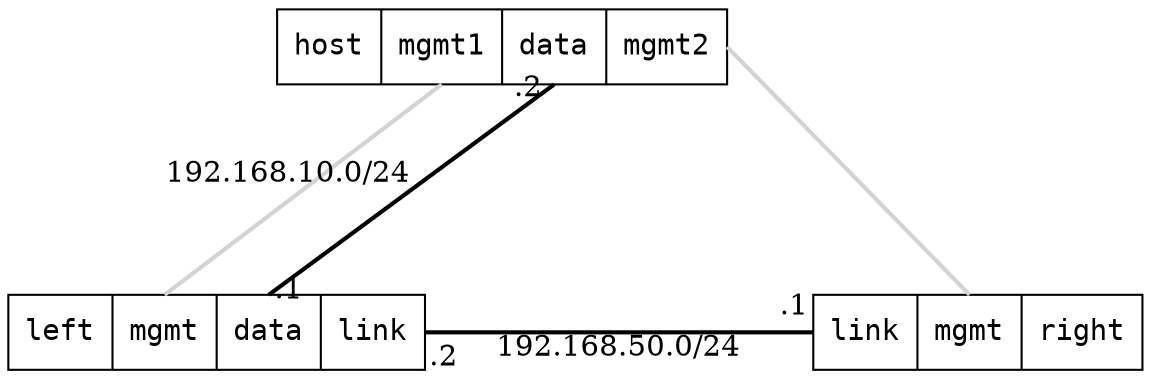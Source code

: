 graph "gre-basic" {
	layout="neato";
	overlap="false";
	esep="+40";

        node [shape=record, fontname="DejaVu Sans Mono, Book"];
	edge [color="cornflowerblue", penwidth="2", fontname="DejaVu Serif, Book"];

	host [
	    label="host | { <mgmt1> mgmt1 } | { <data> data } | { <mgmt2> mgmt2 }"
	    pos="3,0!",
	    requires="controller",
	];

        left [
	    label="{ left } | { <mgmt> mgmt } | { <data> data  } |  { <link> link }",
	    pos="0, -3!",

	    requires="infix",
	];

        right [
	    label="{ <link> link } | { <mgmt> mgmt } |  { right }",
	    pos="8,-3!",

	    requires="infix",
	];

	host:mgmt1 -- left:mgmt [requires="mgmt", color="lightgray"]
	host:data -- left:data [headlabel=".1", label="192.168.10.0/24" taillabel=".2&nbsp;", labeldistance=1, fontcolor="black", color="black"]
	host:mgmt2 -- right:mgmt [requires="mgmt", color="lightgray"]


	left:link -- right:link [headlabel=".1\n\n", label="192.168.50.0/24", taillabel="\n.2", labeldistance=1, fontcolor="black", color="black"]
}